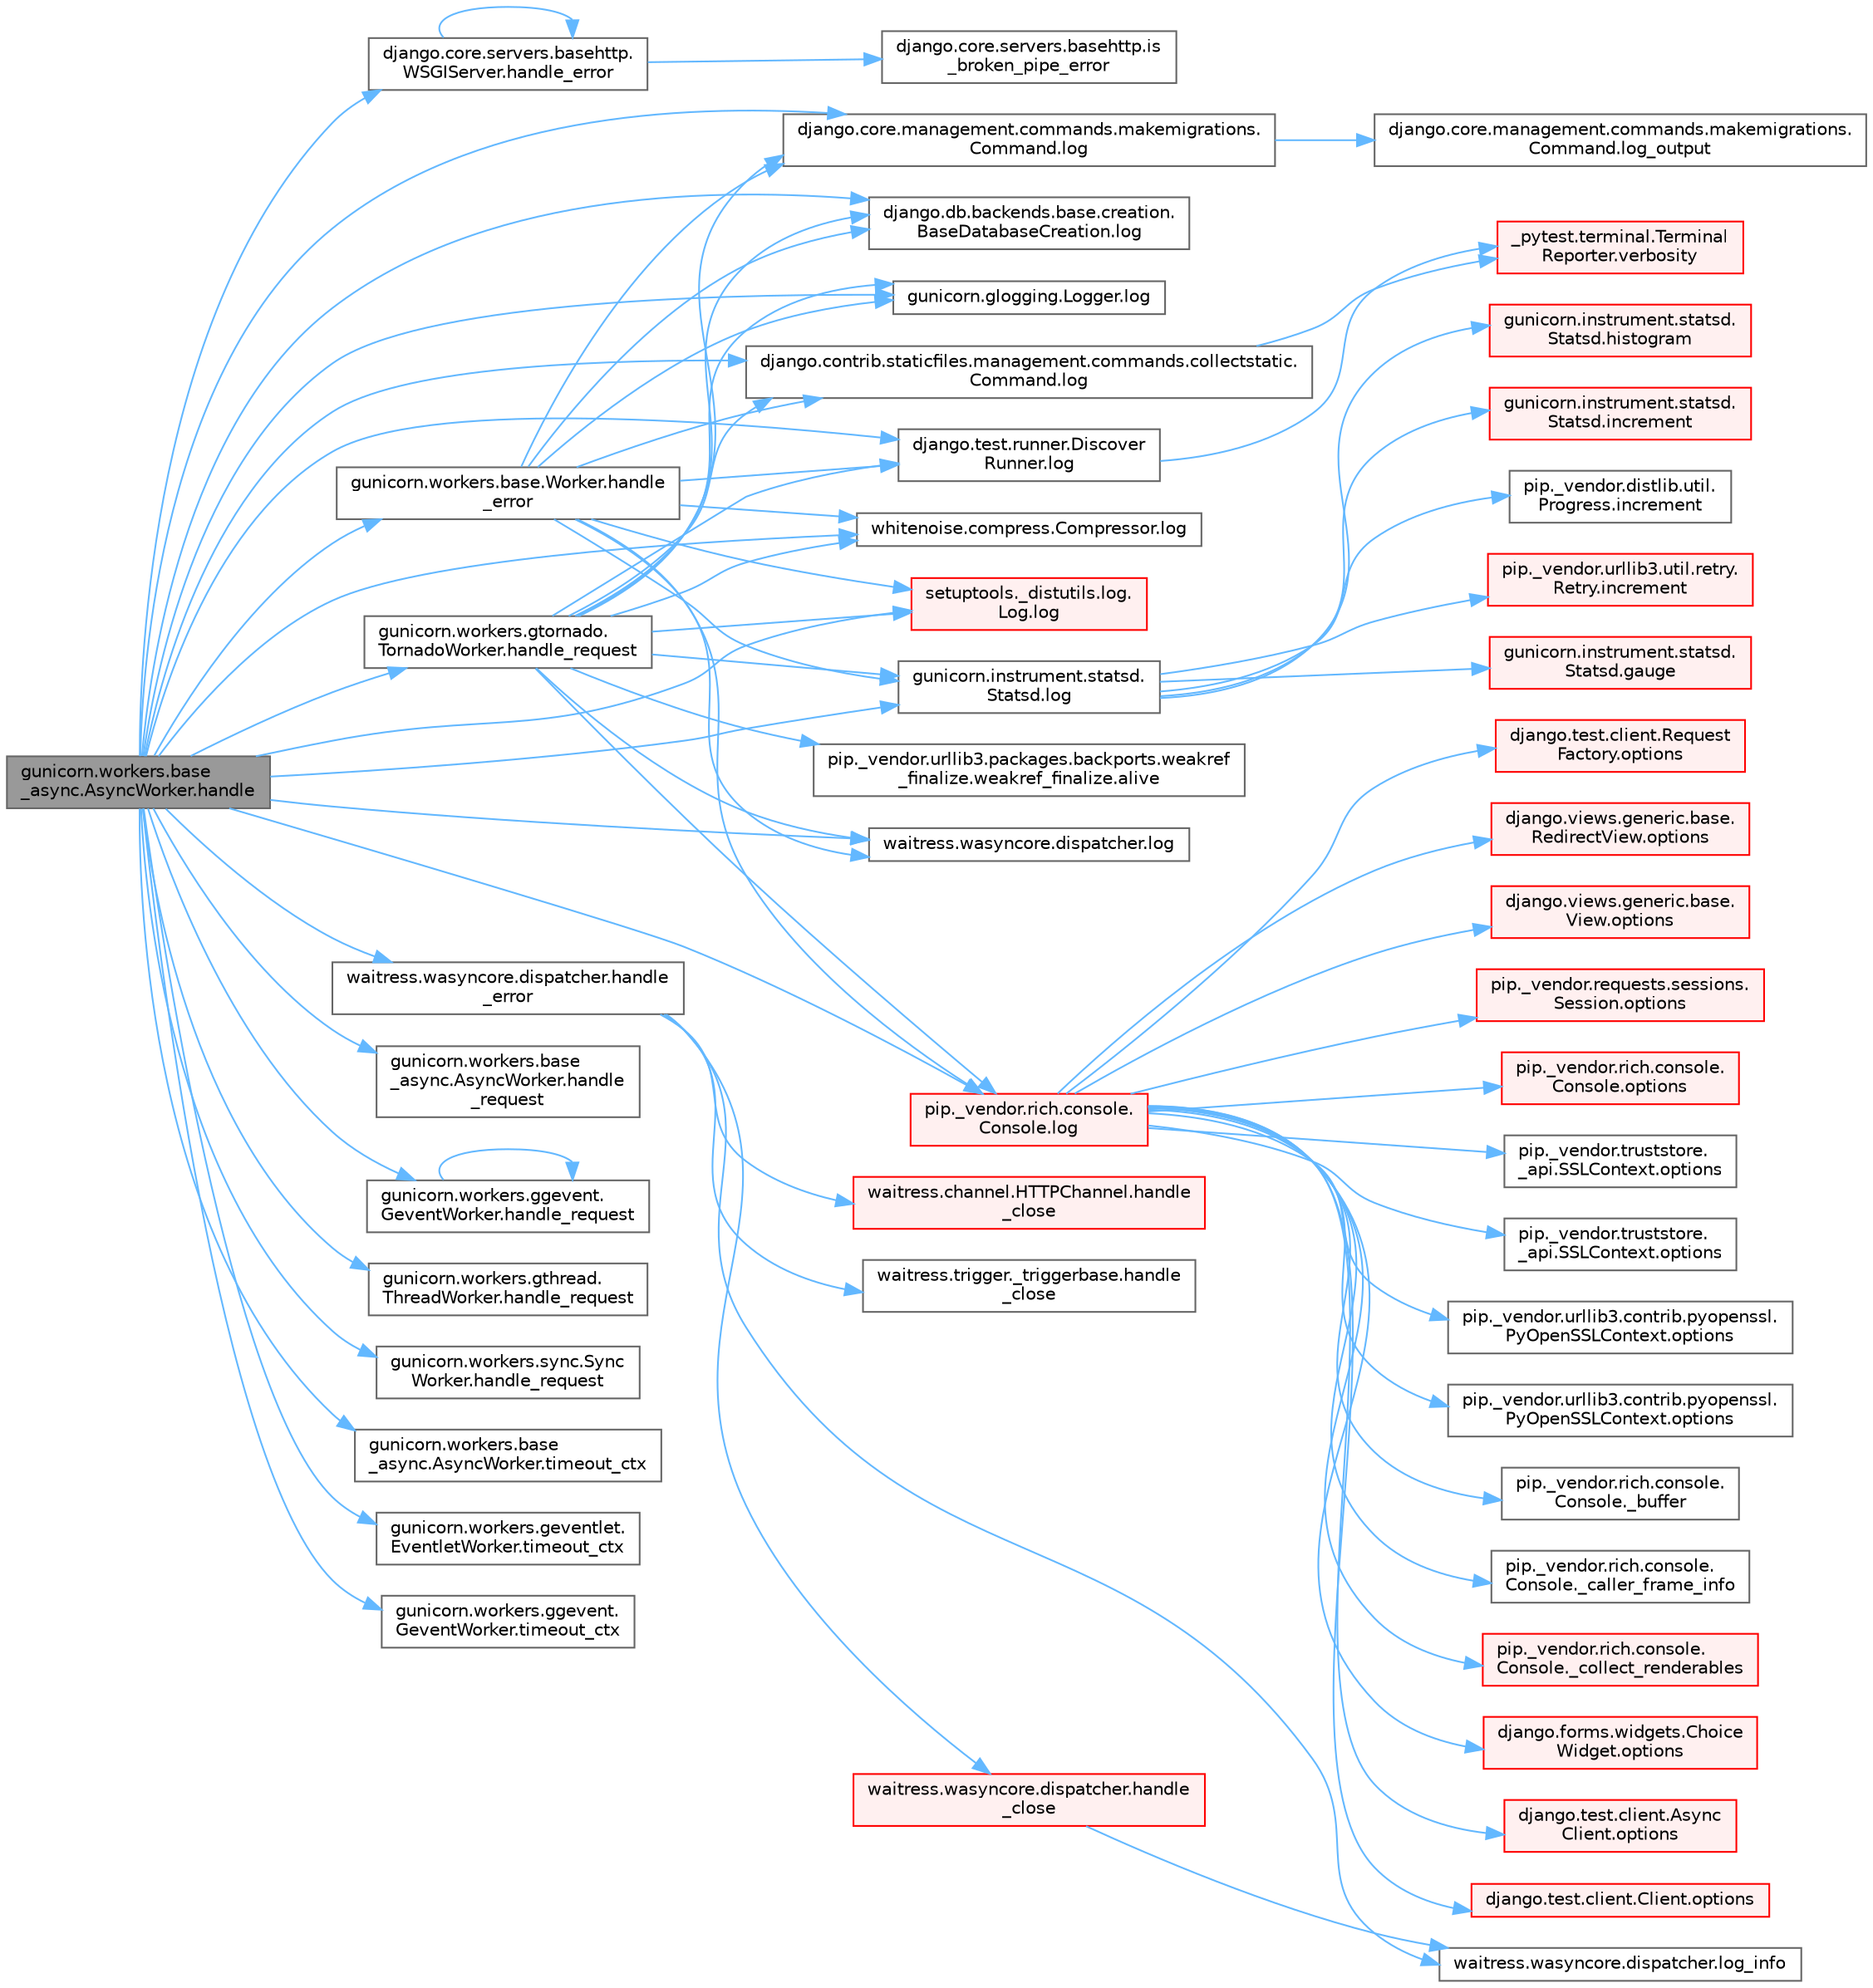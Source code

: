 digraph "gunicorn.workers.base_async.AsyncWorker.handle"
{
 // LATEX_PDF_SIZE
  bgcolor="transparent";
  edge [fontname=Helvetica,fontsize=10,labelfontname=Helvetica,labelfontsize=10];
  node [fontname=Helvetica,fontsize=10,shape=box,height=0.2,width=0.4];
  rankdir="LR";
  Node1 [id="Node000001",label="gunicorn.workers.base\l_async.AsyncWorker.handle",height=0.2,width=0.4,color="gray40", fillcolor="grey60", style="filled", fontcolor="black",tooltip=" "];
  Node1 -> Node2 [id="edge1_Node000001_Node000002",color="steelblue1",style="solid",tooltip=" "];
  Node2 [id="Node000002",label="django.core.servers.basehttp.\lWSGIServer.handle_error",height=0.2,width=0.4,color="grey40", fillcolor="white", style="filled",URL="$classdjango_1_1core_1_1servers_1_1basehttp_1_1_w_s_g_i_server.html#ab64f384497ac73614b2858b051be9999",tooltip=" "];
  Node2 -> Node2 [id="edge2_Node000002_Node000002",color="steelblue1",style="solid",tooltip=" "];
  Node2 -> Node3 [id="edge3_Node000002_Node000003",color="steelblue1",style="solid",tooltip=" "];
  Node3 [id="Node000003",label="django.core.servers.basehttp.is\l_broken_pipe_error",height=0.2,width=0.4,color="grey40", fillcolor="white", style="filled",URL="$namespacedjango_1_1core_1_1servers_1_1basehttp.html#a7e32dc7e77685adea0f2280aadc0e6b9",tooltip=" "];
  Node1 -> Node4 [id="edge4_Node000001_Node000004",color="steelblue1",style="solid",tooltip=" "];
  Node4 [id="Node000004",label="gunicorn.workers.base.Worker.handle\l_error",height=0.2,width=0.4,color="grey40", fillcolor="white", style="filled",URL="$classgunicorn_1_1workers_1_1base_1_1_worker.html#a84b066558e4585071f2080a54491348b",tooltip=" "];
  Node4 -> Node5 [id="edge5_Node000004_Node000005",color="steelblue1",style="solid",tooltip=" "];
  Node5 [id="Node000005",label="django.contrib.staticfiles.management.commands.collectstatic.\lCommand.log",height=0.2,width=0.4,color="grey40", fillcolor="white", style="filled",URL="$classdjango_1_1contrib_1_1staticfiles_1_1management_1_1commands_1_1collectstatic_1_1_command.html#a0e93191b90ee0993e3286343d0b2de0e",tooltip=" "];
  Node5 -> Node6 [id="edge6_Node000005_Node000006",color="steelblue1",style="solid",tooltip=" "];
  Node6 [id="Node000006",label="_pytest.terminal.Terminal\lReporter.verbosity",height=0.2,width=0.4,color="red", fillcolor="#FFF0F0", style="filled",URL="$class__pytest_1_1terminal_1_1_terminal_reporter.html#a620047ffec9ba4f5cca84af25b3adbcf",tooltip=" "];
  Node4 -> Node9 [id="edge7_Node000004_Node000009",color="steelblue1",style="solid",tooltip=" "];
  Node9 [id="Node000009",label="django.core.management.commands.makemigrations.\lCommand.log",height=0.2,width=0.4,color="grey40", fillcolor="white", style="filled",URL="$classdjango_1_1core_1_1management_1_1commands_1_1makemigrations_1_1_command.html#a0409d121552878a7416460dba8274880",tooltip=" "];
  Node9 -> Node10 [id="edge8_Node000009_Node000010",color="steelblue1",style="solid",tooltip=" "];
  Node10 [id="Node000010",label="django.core.management.commands.makemigrations.\lCommand.log_output",height=0.2,width=0.4,color="grey40", fillcolor="white", style="filled",URL="$classdjango_1_1core_1_1management_1_1commands_1_1makemigrations_1_1_command.html#ad6cb5d402888250fc170034fdee93f6d",tooltip=" "];
  Node4 -> Node11 [id="edge9_Node000004_Node000011",color="steelblue1",style="solid",tooltip=" "];
  Node11 [id="Node000011",label="django.db.backends.base.creation.\lBaseDatabaseCreation.log",height=0.2,width=0.4,color="grey40", fillcolor="white", style="filled",URL="$classdjango_1_1db_1_1backends_1_1base_1_1creation_1_1_base_database_creation.html#ac297ec931db5ec68c271ec0d91be7183",tooltip=" "];
  Node4 -> Node12 [id="edge10_Node000004_Node000012",color="steelblue1",style="solid",tooltip=" "];
  Node12 [id="Node000012",label="django.test.runner.Discover\lRunner.log",height=0.2,width=0.4,color="grey40", fillcolor="white", style="filled",URL="$classdjango_1_1test_1_1runner_1_1_discover_runner.html#af5ad8e2895b3f0c5e0a6d7113199d641",tooltip=" "];
  Node12 -> Node6 [id="edge11_Node000012_Node000006",color="steelblue1",style="solid",tooltip=" "];
  Node4 -> Node13 [id="edge12_Node000004_Node000013",color="steelblue1",style="solid",tooltip=" "];
  Node13 [id="Node000013",label="gunicorn.glogging.Logger.log",height=0.2,width=0.4,color="grey40", fillcolor="white", style="filled",URL="$classgunicorn_1_1glogging_1_1_logger.html#ad6941dede526094643dd02c53c3449b0",tooltip=" "];
  Node4 -> Node14 [id="edge13_Node000004_Node000014",color="steelblue1",style="solid",tooltip=" "];
  Node14 [id="Node000014",label="gunicorn.instrument.statsd.\lStatsd.log",height=0.2,width=0.4,color="grey40", fillcolor="white", style="filled",URL="$classgunicorn_1_1instrument_1_1statsd_1_1_statsd.html#ab99145cf0b7c66dbcebcbdcbd44b4953",tooltip=" "];
  Node14 -> Node15 [id="edge14_Node000014_Node000015",color="steelblue1",style="solid",tooltip=" "];
  Node15 [id="Node000015",label="gunicorn.instrument.statsd.\lStatsd.gauge",height=0.2,width=0.4,color="red", fillcolor="#FFF0F0", style="filled",URL="$classgunicorn_1_1instrument_1_1statsd_1_1_statsd.html#a6cebc76ae769412dfb0f0a3ec727c50d",tooltip=" "];
  Node14 -> Node17 [id="edge15_Node000014_Node000017",color="steelblue1",style="solid",tooltip=" "];
  Node17 [id="Node000017",label="gunicorn.instrument.statsd.\lStatsd.histogram",height=0.2,width=0.4,color="red", fillcolor="#FFF0F0", style="filled",URL="$classgunicorn_1_1instrument_1_1statsd_1_1_statsd.html#adee3cb12a43f643cca3c9084d77285b4",tooltip=" "];
  Node14 -> Node18 [id="edge16_Node000014_Node000018",color="steelblue1",style="solid",tooltip=" "];
  Node18 [id="Node000018",label="gunicorn.instrument.statsd.\lStatsd.increment",height=0.2,width=0.4,color="red", fillcolor="#FFF0F0", style="filled",URL="$classgunicorn_1_1instrument_1_1statsd_1_1_statsd.html#a5527687726a051a5182ee13a842b08fd",tooltip=" "];
  Node14 -> Node19 [id="edge17_Node000014_Node000019",color="steelblue1",style="solid",tooltip=" "];
  Node19 [id="Node000019",label="pip._vendor.distlib.util.\lProgress.increment",height=0.2,width=0.4,color="grey40", fillcolor="white", style="filled",URL="$classpip_1_1__vendor_1_1distlib_1_1util_1_1_progress.html#a197ffd4ac8a74898742a6cde5b4c5466",tooltip=" "];
  Node14 -> Node20 [id="edge18_Node000014_Node000020",color="steelblue1",style="solid",tooltip=" "];
  Node20 [id="Node000020",label="pip._vendor.urllib3.util.retry.\lRetry.increment",height=0.2,width=0.4,color="red", fillcolor="#FFF0F0", style="filled",URL="$classpip_1_1__vendor_1_1urllib3_1_1util_1_1retry_1_1_retry.html#a88dd993ccb2ef4b2bfa9ad0571374b12",tooltip=" "];
  Node4 -> Node1123 [id="edge19_Node000004_Node001123",color="steelblue1",style="solid",tooltip=" "];
  Node1123 [id="Node001123",label="pip._vendor.rich.console.\lConsole.log",height=0.2,width=0.4,color="red", fillcolor="#FFF0F0", style="filled",URL="$classpip_1_1__vendor_1_1rich_1_1console_1_1_console.html#af9c77e39f9413fc2b134c60cfa23b0f1",tooltip=" "];
  Node1123 -> Node333 [id="edge20_Node001123_Node000333",color="steelblue1",style="solid",tooltip=" "];
  Node333 [id="Node000333",label="pip._vendor.rich.console.\lConsole._buffer",height=0.2,width=0.4,color="grey40", fillcolor="white", style="filled",URL="$classpip_1_1__vendor_1_1rich_1_1console_1_1_console.html#a51eaf031922c907e4085937b82f5564e",tooltip=" "];
  Node1123 -> Node1124 [id="edge21_Node001123_Node001124",color="steelblue1",style="solid",tooltip=" "];
  Node1124 [id="Node001124",label="pip._vendor.rich.console.\lConsole._caller_frame_info",height=0.2,width=0.4,color="grey40", fillcolor="white", style="filled",URL="$classpip_1_1__vendor_1_1rich_1_1console_1_1_console.html#ac43cb4290591af4f04cd264aa1fc1b0f",tooltip=" "];
  Node1123 -> Node334 [id="edge22_Node001123_Node000334",color="steelblue1",style="solid",tooltip=" "];
  Node334 [id="Node000334",label="pip._vendor.rich.console.\lConsole._collect_renderables",height=0.2,width=0.4,color="red", fillcolor="#FFF0F0", style="filled",URL="$classpip_1_1__vendor_1_1rich_1_1console_1_1_console.html#ab053dc750094e77e036523f6d2c14899",tooltip=" "];
  Node1123 -> Node344 [id="edge23_Node001123_Node000344",color="steelblue1",style="solid",tooltip=" "];
  Node344 [id="Node000344",label="django.forms.widgets.Choice\lWidget.options",height=0.2,width=0.4,color="red", fillcolor="#FFF0F0", style="filled",URL="$classdjango_1_1forms_1_1widgets_1_1_choice_widget.html#a8575b90386fc2027f38ea00133cef250",tooltip=" "];
  Node1123 -> Node1125 [id="edge24_Node001123_Node001125",color="steelblue1",style="solid",tooltip=" "];
  Node1125 [id="Node001125",label="django.test.client.Async\lClient.options",height=0.2,width=0.4,color="red", fillcolor="#FFF0F0", style="filled",URL="$classdjango_1_1test_1_1client_1_1_async_client.html#a84509c6347cbc018e6335b924ec841a2",tooltip=" "];
  Node1123 -> Node1301 [id="edge25_Node001123_Node001301",color="steelblue1",style="solid",tooltip=" "];
  Node1301 [id="Node001301",label="django.test.client.Client.options",height=0.2,width=0.4,color="red", fillcolor="#FFF0F0", style="filled",URL="$classdjango_1_1test_1_1client_1_1_client.html#a839ea6375ca2184b3b60550938b6824c",tooltip=" "];
  Node1123 -> Node1304 [id="edge26_Node001123_Node001304",color="steelblue1",style="solid",tooltip=" "];
  Node1304 [id="Node001304",label="django.test.client.Request\lFactory.options",height=0.2,width=0.4,color="red", fillcolor="#FFF0F0", style="filled",URL="$classdjango_1_1test_1_1client_1_1_request_factory.html#a438a7e1be2437d680cd78d11dee77c54",tooltip=" "];
  Node1123 -> Node1351 [id="edge27_Node001123_Node001351",color="steelblue1",style="solid",tooltip=" "];
  Node1351 [id="Node001351",label="django.views.generic.base.\lRedirectView.options",height=0.2,width=0.4,color="red", fillcolor="#FFF0F0", style="filled",URL="$classdjango_1_1views_1_1generic_1_1base_1_1_redirect_view.html#a444de156c79647344c987295c47a76e1",tooltip=" "];
  Node1123 -> Node1564 [id="edge28_Node001123_Node001564",color="steelblue1",style="solid",tooltip=" "];
  Node1564 [id="Node001564",label="django.views.generic.base.\lView.options",height=0.2,width=0.4,color="red", fillcolor="#FFF0F0", style="filled",URL="$classdjango_1_1views_1_1generic_1_1base_1_1_view.html#a4d1dc440a5bae11bd7859d20ca9948e1",tooltip=" "];
  Node1123 -> Node1567 [id="edge29_Node001123_Node001567",color="steelblue1",style="solid",tooltip=" "];
  Node1567 [id="Node001567",label="pip._vendor.requests.sessions.\lSession.options",height=0.2,width=0.4,color="red", fillcolor="#FFF0F0", style="filled",URL="$classpip_1_1__vendor_1_1requests_1_1sessions_1_1_session.html#a210270880f90521b3b3014748ecd87e9",tooltip=" "];
  Node1123 -> Node1568 [id="edge30_Node001123_Node001568",color="steelblue1",style="solid",tooltip=" "];
  Node1568 [id="Node001568",label="pip._vendor.rich.console.\lConsole.options",height=0.2,width=0.4,color="red", fillcolor="#FFF0F0", style="filled",URL="$classpip_1_1__vendor_1_1rich_1_1console_1_1_console.html#a41c8efe30ea45a9a4a3f8c34c688fe00",tooltip=" "];
  Node1123 -> Node1576 [id="edge31_Node001123_Node001576",color="steelblue1",style="solid",tooltip=" "];
  Node1576 [id="Node001576",label="pip._vendor.truststore.\l_api.SSLContext.options",height=0.2,width=0.4,color="grey40", fillcolor="white", style="filled",URL="$classpip_1_1__vendor_1_1truststore_1_1__api_1_1_s_s_l_context.html#a6755b8a82c0de77273744b73a826678d",tooltip=" "];
  Node1123 -> Node1577 [id="edge32_Node001123_Node001577",color="steelblue1",style="solid",tooltip=" "];
  Node1577 [id="Node001577",label="pip._vendor.truststore.\l_api.SSLContext.options",height=0.2,width=0.4,color="grey40", fillcolor="white", style="filled",URL="$classpip_1_1__vendor_1_1truststore_1_1__api_1_1_s_s_l_context.html#a90bd5b81f087b6628b2f681ce6cffcd6",tooltip=" "];
  Node1123 -> Node1578 [id="edge33_Node001123_Node001578",color="steelblue1",style="solid",tooltip=" "];
  Node1578 [id="Node001578",label="pip._vendor.urllib3.contrib.pyopenssl.\lPyOpenSSLContext.options",height=0.2,width=0.4,color="grey40", fillcolor="white", style="filled",URL="$classpip_1_1__vendor_1_1urllib3_1_1contrib_1_1pyopenssl_1_1_py_open_s_s_l_context.html#a3f539cc9d4b91d2fb90d7f8aef3810c1",tooltip=" "];
  Node1123 -> Node1579 [id="edge34_Node001123_Node001579",color="steelblue1",style="solid",tooltip=" "];
  Node1579 [id="Node001579",label="pip._vendor.urllib3.contrib.pyopenssl.\lPyOpenSSLContext.options",height=0.2,width=0.4,color="grey40", fillcolor="white", style="filled",URL="$classpip_1_1__vendor_1_1urllib3_1_1contrib_1_1pyopenssl_1_1_py_open_s_s_l_context.html#a8475fc4f3e83d92654b066a9422908dc",tooltip=" "];
  Node4 -> Node1282 [id="edge35_Node000004_Node001282",color="steelblue1",style="solid",tooltip=" "];
  Node1282 [id="Node001282",label="setuptools._distutils.log.\lLog.log",height=0.2,width=0.4,color="red", fillcolor="#FFF0F0", style="filled",URL="$classsetuptools_1_1__distutils_1_1log_1_1_log.html#af651bf90098b3f6c9f3913b91f0eda70",tooltip=" "];
  Node4 -> Node1285 [id="edge36_Node000004_Node001285",color="steelblue1",style="solid",tooltip=" "];
  Node1285 [id="Node001285",label="waitress.wasyncore.dispatcher.log",height=0.2,width=0.4,color="grey40", fillcolor="white", style="filled",URL="$classwaitress_1_1wasyncore_1_1dispatcher.html#ab4786338f40a0cf9e9df45b57d4c0a63",tooltip=" "];
  Node4 -> Node1286 [id="edge37_Node000004_Node001286",color="steelblue1",style="solid",tooltip=" "];
  Node1286 [id="Node001286",label="whitenoise.compress.Compressor.log",height=0.2,width=0.4,color="grey40", fillcolor="white", style="filled",URL="$classwhitenoise_1_1compress_1_1_compressor.html#aa70a9f98a4387e4d394529c17cdbee27",tooltip=" "];
  Node1 -> Node2453 [id="edge38_Node000001_Node002453",color="steelblue1",style="solid",tooltip=" "];
  Node2453 [id="Node002453",label="waitress.wasyncore.dispatcher.handle\l_error",height=0.2,width=0.4,color="grey40", fillcolor="white", style="filled",URL="$classwaitress_1_1wasyncore_1_1dispatcher.html#ac450ef71bd43abf1a828bc23569cf0ba",tooltip=" "];
  Node2453 -> Node2454 [id="edge39_Node002453_Node002454",color="steelblue1",style="solid",tooltip=" "];
  Node2454 [id="Node002454",label="waitress.channel.HTTPChannel.handle\l_close",height=0.2,width=0.4,color="red", fillcolor="#FFF0F0", style="filled",URL="$classwaitress_1_1channel_1_1_h_t_t_p_channel.html#a7a39d8c5e77ff656e2d0a4bbff44853f",tooltip=" "];
  Node2453 -> Node2456 [id="edge40_Node002453_Node002456",color="steelblue1",style="solid",tooltip=" "];
  Node2456 [id="Node002456",label="waitress.trigger._triggerbase.handle\l_close",height=0.2,width=0.4,color="grey40", fillcolor="white", style="filled",URL="$classwaitress_1_1trigger_1_1__triggerbase.html#a31e26e130509668a8b5bb4240ec9dd45",tooltip=" "];
  Node2453 -> Node2457 [id="edge41_Node002453_Node002457",color="steelblue1",style="solid",tooltip=" "];
  Node2457 [id="Node002457",label="waitress.wasyncore.dispatcher.handle\l_close",height=0.2,width=0.4,color="red", fillcolor="#FFF0F0", style="filled",URL="$classwaitress_1_1wasyncore_1_1dispatcher.html#a3aa67ce99ade5536c206ebc997189803",tooltip=" "];
  Node2457 -> Node2583 [id="edge42_Node002457_Node002583",color="steelblue1",style="solid",tooltip=" "];
  Node2583 [id="Node002583",label="waitress.wasyncore.dispatcher.log_info",height=0.2,width=0.4,color="grey40", fillcolor="white", style="filled",URL="$classwaitress_1_1wasyncore_1_1dispatcher.html#a09e7e2acb9ebae7ffe0c5f6cf05a141a",tooltip=" "];
  Node2453 -> Node2583 [id="edge43_Node002453_Node002583",color="steelblue1",style="solid",tooltip=" "];
  Node1 -> Node2555 [id="edge44_Node000001_Node002555",color="steelblue1",style="solid",tooltip=" "];
  Node2555 [id="Node002555",label="gunicorn.workers.base\l_async.AsyncWorker.handle\l_request",height=0.2,width=0.4,color="grey40", fillcolor="white", style="filled",URL="$classgunicorn_1_1workers_1_1base__async_1_1_async_worker.html#ac2271194b7b2948d298e86321fdbc663",tooltip=" "];
  Node1 -> Node2556 [id="edge45_Node000001_Node002556",color="steelblue1",style="solid",tooltip=" "];
  Node2556 [id="Node002556",label="gunicorn.workers.ggevent.\lGeventWorker.handle_request",height=0.2,width=0.4,color="grey40", fillcolor="white", style="filled",URL="$classgunicorn_1_1workers_1_1ggevent_1_1_gevent_worker.html#af9fbd722848d7b582da4a0b655c04cf6",tooltip=" "];
  Node2556 -> Node2556 [id="edge46_Node002556_Node002556",color="steelblue1",style="solid",tooltip=" "];
  Node1 -> Node2557 [id="edge47_Node000001_Node002557",color="steelblue1",style="solid",tooltip=" "];
  Node2557 [id="Node002557",label="gunicorn.workers.gthread.\lThreadWorker.handle_request",height=0.2,width=0.4,color="grey40", fillcolor="white", style="filled",URL="$classgunicorn_1_1workers_1_1gthread_1_1_thread_worker.html#a7e00511de3be722240ac8bf54a8e66cc",tooltip=" "];
  Node1 -> Node2558 [id="edge48_Node000001_Node002558",color="steelblue1",style="solid",tooltip=" "];
  Node2558 [id="Node002558",label="gunicorn.workers.gtornado.\lTornadoWorker.handle_request",height=0.2,width=0.4,color="grey40", fillcolor="white", style="filled",URL="$classgunicorn_1_1workers_1_1gtornado_1_1_tornado_worker.html#af727c2c767773e983986391a3a4dd812",tooltip=" "];
  Node2558 -> Node2559 [id="edge49_Node002558_Node002559",color="steelblue1",style="solid",tooltip=" "];
  Node2559 [id="Node002559",label="pip._vendor.urllib3.packages.backports.weakref\l_finalize.weakref_finalize.alive",height=0.2,width=0.4,color="grey40", fillcolor="white", style="filled",URL="$classpip_1_1__vendor_1_1urllib3_1_1packages_1_1backports_1_1weakref__finalize_1_1weakref__finalize.html#a2939f4ef4e7eb1764b0b6af9e4b6a943",tooltip=" "];
  Node2558 -> Node5 [id="edge50_Node002558_Node000005",color="steelblue1",style="solid",tooltip=" "];
  Node2558 -> Node9 [id="edge51_Node002558_Node000009",color="steelblue1",style="solid",tooltip=" "];
  Node2558 -> Node11 [id="edge52_Node002558_Node000011",color="steelblue1",style="solid",tooltip=" "];
  Node2558 -> Node12 [id="edge53_Node002558_Node000012",color="steelblue1",style="solid",tooltip=" "];
  Node2558 -> Node13 [id="edge54_Node002558_Node000013",color="steelblue1",style="solid",tooltip=" "];
  Node2558 -> Node14 [id="edge55_Node002558_Node000014",color="steelblue1",style="solid",tooltip=" "];
  Node2558 -> Node1123 [id="edge56_Node002558_Node001123",color="steelblue1",style="solid",tooltip=" "];
  Node2558 -> Node1282 [id="edge57_Node002558_Node001282",color="steelblue1",style="solid",tooltip=" "];
  Node2558 -> Node1285 [id="edge58_Node002558_Node001285",color="steelblue1",style="solid",tooltip=" "];
  Node2558 -> Node1286 [id="edge59_Node002558_Node001286",color="steelblue1",style="solid",tooltip=" "];
  Node1 -> Node2560 [id="edge60_Node000001_Node002560",color="steelblue1",style="solid",tooltip=" "];
  Node2560 [id="Node002560",label="gunicorn.workers.sync.Sync\lWorker.handle_request",height=0.2,width=0.4,color="grey40", fillcolor="white", style="filled",URL="$classgunicorn_1_1workers_1_1sync_1_1_sync_worker.html#abfef0ab2b212bc319e83546ea745b0d5",tooltip=" "];
  Node1 -> Node5 [id="edge61_Node000001_Node000005",color="steelblue1",style="solid",tooltip=" "];
  Node1 -> Node9 [id="edge62_Node000001_Node000009",color="steelblue1",style="solid",tooltip=" "];
  Node1 -> Node11 [id="edge63_Node000001_Node000011",color="steelblue1",style="solid",tooltip=" "];
  Node1 -> Node12 [id="edge64_Node000001_Node000012",color="steelblue1",style="solid",tooltip=" "];
  Node1 -> Node13 [id="edge65_Node000001_Node000013",color="steelblue1",style="solid",tooltip=" "];
  Node1 -> Node14 [id="edge66_Node000001_Node000014",color="steelblue1",style="solid",tooltip=" "];
  Node1 -> Node1123 [id="edge67_Node000001_Node001123",color="steelblue1",style="solid",tooltip=" "];
  Node1 -> Node1282 [id="edge68_Node000001_Node001282",color="steelblue1",style="solid",tooltip=" "];
  Node1 -> Node1285 [id="edge69_Node000001_Node001285",color="steelblue1",style="solid",tooltip=" "];
  Node1 -> Node1286 [id="edge70_Node000001_Node001286",color="steelblue1",style="solid",tooltip=" "];
  Node1 -> Node4522 [id="edge71_Node000001_Node004522",color="steelblue1",style="solid",tooltip=" "];
  Node4522 [id="Node004522",label="gunicorn.workers.base\l_async.AsyncWorker.timeout_ctx",height=0.2,width=0.4,color="grey40", fillcolor="white", style="filled",URL="$classgunicorn_1_1workers_1_1base__async_1_1_async_worker.html#a12d88e7d55ef4d09a94bb06ce94940ae",tooltip=" "];
  Node1 -> Node4523 [id="edge72_Node000001_Node004523",color="steelblue1",style="solid",tooltip=" "];
  Node4523 [id="Node004523",label="gunicorn.workers.geventlet.\lEventletWorker.timeout_ctx",height=0.2,width=0.4,color="grey40", fillcolor="white", style="filled",URL="$classgunicorn_1_1workers_1_1geventlet_1_1_eventlet_worker.html#a1448b875fe11da0c9ff3c80ebd4a538c",tooltip=" "];
  Node1 -> Node4524 [id="edge73_Node000001_Node004524",color="steelblue1",style="solid",tooltip=" "];
  Node4524 [id="Node004524",label="gunicorn.workers.ggevent.\lGeventWorker.timeout_ctx",height=0.2,width=0.4,color="grey40", fillcolor="white", style="filled",URL="$classgunicorn_1_1workers_1_1ggevent_1_1_gevent_worker.html#a51526cfaf124d0e25de702cd78a3734d",tooltip=" "];
}
